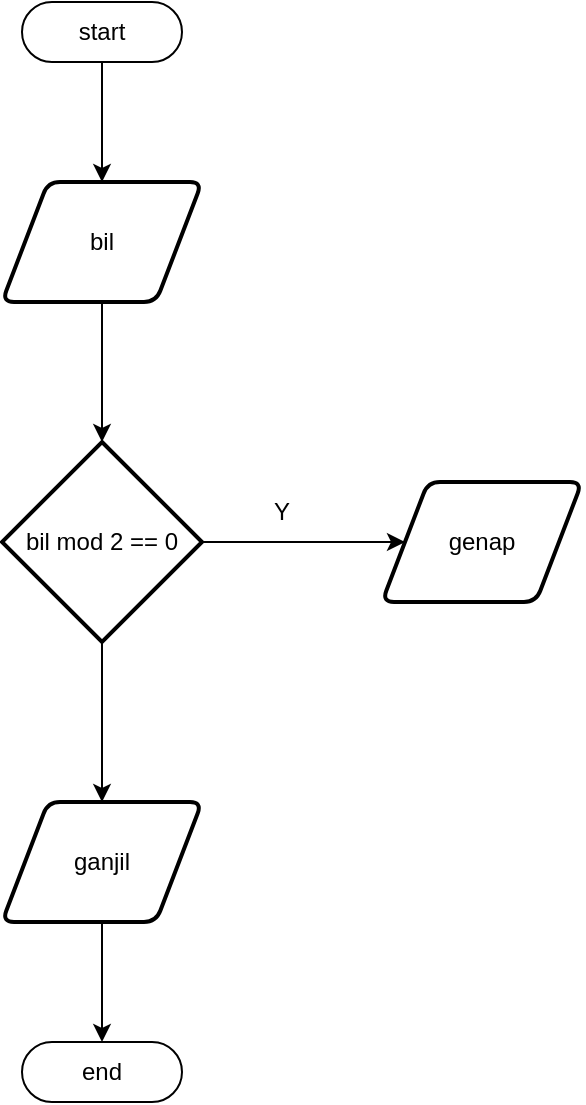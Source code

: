 <mxfile version="22.0.4" type="github">
  <diagram name="Page-1" id="CZPHJTNjEjbkpKJZF7Bt">
    <mxGraphModel dx="880" dy="470" grid="1" gridSize="10" guides="1" tooltips="1" connect="1" arrows="1" fold="1" page="1" pageScale="1" pageWidth="850" pageHeight="1100" math="0" shadow="0">
      <root>
        <mxCell id="0" />
        <mxCell id="1" parent="0" />
        <mxCell id="KobME-BbMO1FJqO6K6Fo-4" value="" style="edgeStyle=orthogonalEdgeStyle;rounded=0;orthogonalLoop=1;jettySize=auto;html=1;" edge="1" parent="1" source="KobME-BbMO1FJqO6K6Fo-1" target="KobME-BbMO1FJqO6K6Fo-3">
          <mxGeometry relative="1" as="geometry" />
        </mxCell>
        <mxCell id="KobME-BbMO1FJqO6K6Fo-1" value="start" style="html=1;dashed=0;whiteSpace=wrap;shape=mxgraph.dfd.start" vertex="1" parent="1">
          <mxGeometry x="260" y="50" width="80" height="30" as="geometry" />
        </mxCell>
        <mxCell id="KobME-BbMO1FJqO6K6Fo-6" value="" style="edgeStyle=orthogonalEdgeStyle;rounded=0;orthogonalLoop=1;jettySize=auto;html=1;" edge="1" parent="1" source="KobME-BbMO1FJqO6K6Fo-3" target="KobME-BbMO1FJqO6K6Fo-5">
          <mxGeometry relative="1" as="geometry" />
        </mxCell>
        <mxCell id="KobME-BbMO1FJqO6K6Fo-3" value="bil" style="shape=parallelogram;html=1;strokeWidth=2;perimeter=parallelogramPerimeter;whiteSpace=wrap;rounded=1;arcSize=12;size=0.23;" vertex="1" parent="1">
          <mxGeometry x="250" y="140" width="100" height="60" as="geometry" />
        </mxCell>
        <mxCell id="KobME-BbMO1FJqO6K6Fo-8" value="" style="edgeStyle=orthogonalEdgeStyle;rounded=0;orthogonalLoop=1;jettySize=auto;html=1;" edge="1" parent="1" source="KobME-BbMO1FJqO6K6Fo-5" target="KobME-BbMO1FJqO6K6Fo-7">
          <mxGeometry relative="1" as="geometry" />
        </mxCell>
        <mxCell id="KobME-BbMO1FJqO6K6Fo-11" value="" style="edgeStyle=orthogonalEdgeStyle;rounded=0;orthogonalLoop=1;jettySize=auto;html=1;" edge="1" parent="1" source="KobME-BbMO1FJqO6K6Fo-5" target="KobME-BbMO1FJqO6K6Fo-10">
          <mxGeometry relative="1" as="geometry" />
        </mxCell>
        <mxCell id="KobME-BbMO1FJqO6K6Fo-5" value="bil mod 2 == 0" style="strokeWidth=2;html=1;shape=mxgraph.flowchart.decision;whiteSpace=wrap;" vertex="1" parent="1">
          <mxGeometry x="250" y="270" width="100" height="100" as="geometry" />
        </mxCell>
        <mxCell id="KobME-BbMO1FJqO6K6Fo-7" value="genap" style="shape=parallelogram;html=1;strokeWidth=2;perimeter=parallelogramPerimeter;whiteSpace=wrap;rounded=1;arcSize=12;size=0.23;" vertex="1" parent="1">
          <mxGeometry x="440" y="290" width="100" height="60" as="geometry" />
        </mxCell>
        <mxCell id="KobME-BbMO1FJqO6K6Fo-9" value="Y" style="text;strokeColor=none;align=center;fillColor=none;html=1;verticalAlign=middle;whiteSpace=wrap;rounded=0;" vertex="1" parent="1">
          <mxGeometry x="360" y="290" width="60" height="30" as="geometry" />
        </mxCell>
        <mxCell id="KobME-BbMO1FJqO6K6Fo-13" value="" style="edgeStyle=orthogonalEdgeStyle;rounded=0;orthogonalLoop=1;jettySize=auto;html=1;" edge="1" parent="1" source="KobME-BbMO1FJqO6K6Fo-10" target="KobME-BbMO1FJqO6K6Fo-12">
          <mxGeometry relative="1" as="geometry" />
        </mxCell>
        <mxCell id="KobME-BbMO1FJqO6K6Fo-10" value="ganjil" style="shape=parallelogram;html=1;strokeWidth=2;perimeter=parallelogramPerimeter;whiteSpace=wrap;rounded=1;arcSize=12;size=0.23;" vertex="1" parent="1">
          <mxGeometry x="250" y="450" width="100" height="60" as="geometry" />
        </mxCell>
        <mxCell id="KobME-BbMO1FJqO6K6Fo-12" value="end" style="html=1;dashed=0;whiteSpace=wrap;shape=mxgraph.dfd.start" vertex="1" parent="1">
          <mxGeometry x="260" y="570" width="80" height="30" as="geometry" />
        </mxCell>
      </root>
    </mxGraphModel>
  </diagram>
</mxfile>
